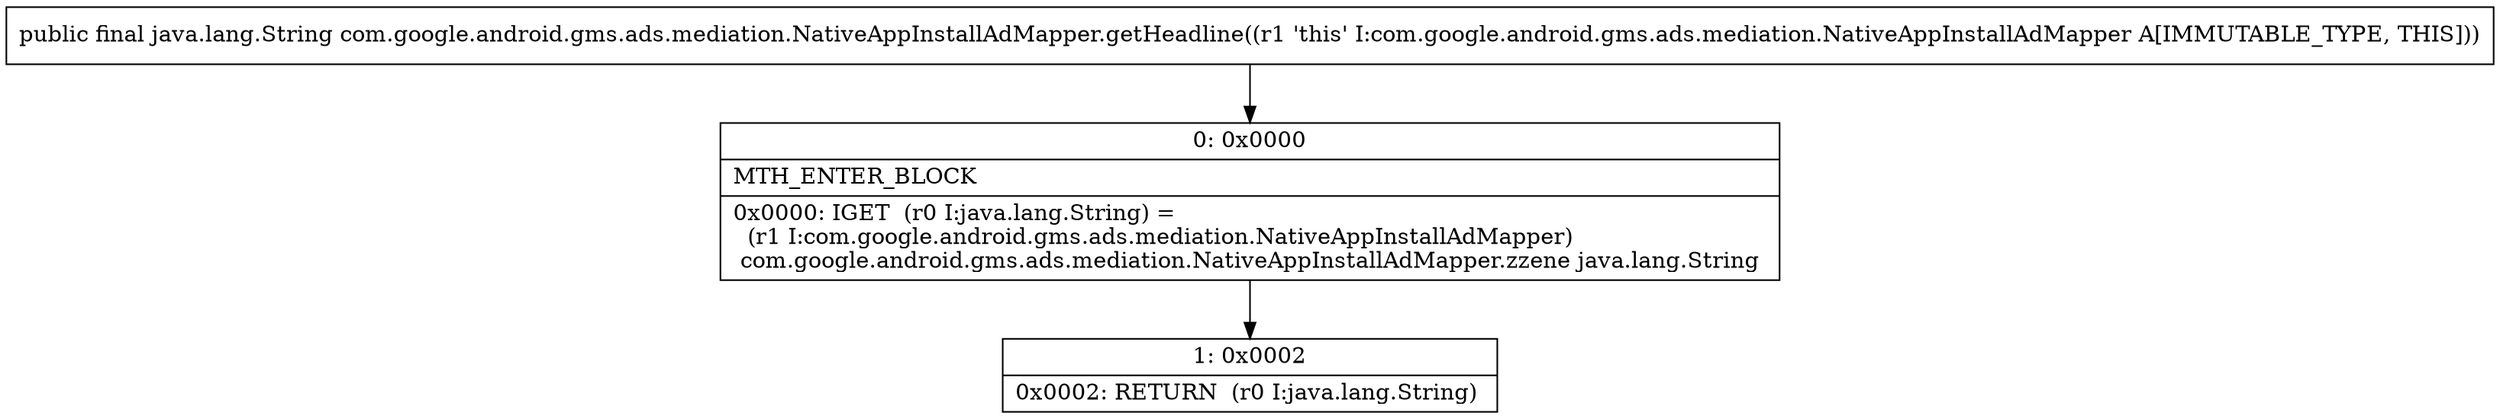 digraph "CFG forcom.google.android.gms.ads.mediation.NativeAppInstallAdMapper.getHeadline()Ljava\/lang\/String;" {
Node_0 [shape=record,label="{0\:\ 0x0000|MTH_ENTER_BLOCK\l|0x0000: IGET  (r0 I:java.lang.String) = \l  (r1 I:com.google.android.gms.ads.mediation.NativeAppInstallAdMapper)\l com.google.android.gms.ads.mediation.NativeAppInstallAdMapper.zzene java.lang.String \l}"];
Node_1 [shape=record,label="{1\:\ 0x0002|0x0002: RETURN  (r0 I:java.lang.String) \l}"];
MethodNode[shape=record,label="{public final java.lang.String com.google.android.gms.ads.mediation.NativeAppInstallAdMapper.getHeadline((r1 'this' I:com.google.android.gms.ads.mediation.NativeAppInstallAdMapper A[IMMUTABLE_TYPE, THIS])) }"];
MethodNode -> Node_0;
Node_0 -> Node_1;
}

